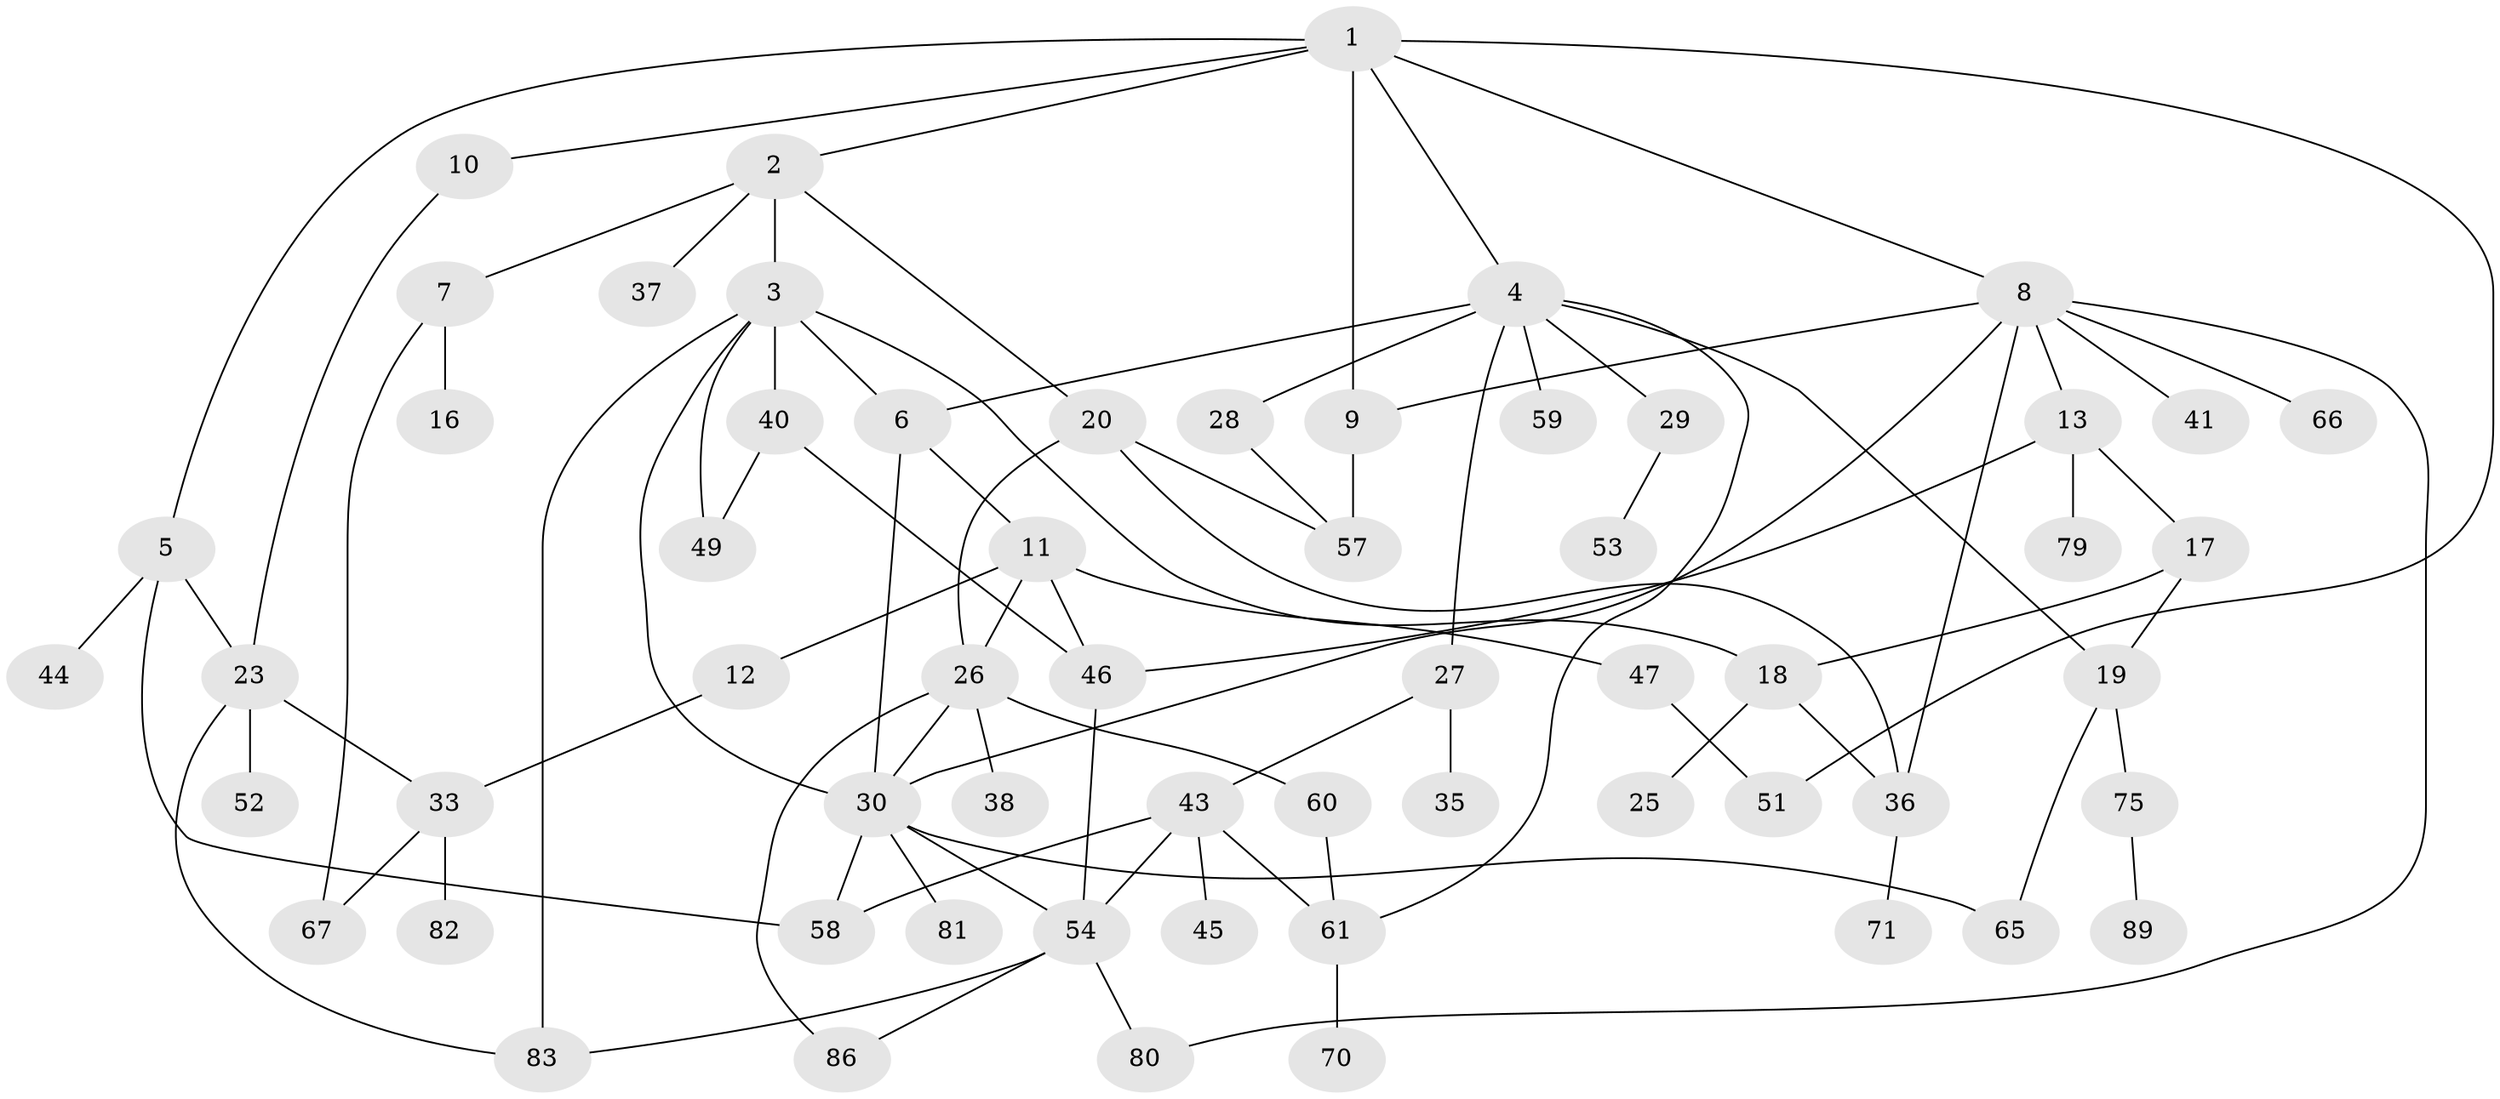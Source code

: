 // original degree distribution, {8: 0.02247191011235955, 6: 0.0449438202247191, 4: 0.14606741573033707, 5: 0.0449438202247191, 3: 0.20224719101123595, 2: 0.24719101123595505, 1: 0.29213483146067415}
// Generated by graph-tools (version 1.1) at 2025/41/03/06/25 10:41:30]
// undirected, 60 vertices, 89 edges
graph export_dot {
graph [start="1"]
  node [color=gray90,style=filled];
  1 [super="+56"];
  2 [super="+39"];
  3 [super="+15"];
  4 [super="+24"];
  5 [super="+73"];
  6 [super="+42"];
  7 [super="+14"];
  8 [super="+69"];
  9 [super="+72"];
  10 [super="+55"];
  11 [super="+34"];
  12;
  13;
  16 [super="+85"];
  17;
  18 [super="+87"];
  19 [super="+21"];
  20 [super="+22"];
  23;
  25 [super="+32"];
  26 [super="+76"];
  27 [super="+31"];
  28 [super="+48"];
  29;
  30 [super="+63"];
  33 [super="+62"];
  35;
  36 [super="+68"];
  37;
  38;
  40;
  41;
  43 [super="+84"];
  44;
  45;
  46 [super="+50"];
  47;
  49;
  51;
  52;
  53;
  54 [super="+77"];
  57 [super="+74"];
  58;
  59;
  60;
  61 [super="+64"];
  65;
  66;
  67;
  70;
  71;
  75 [super="+78"];
  79;
  80;
  81 [super="+88"];
  82;
  83;
  86;
  89;
  1 -- 2;
  1 -- 4;
  1 -- 5;
  1 -- 8;
  1 -- 10;
  1 -- 51;
  1 -- 9;
  2 -- 3;
  2 -- 7;
  2 -- 20;
  2 -- 37;
  3 -- 6;
  3 -- 40;
  3 -- 83;
  3 -- 49;
  3 -- 30;
  3 -- 18;
  4 -- 27;
  4 -- 19;
  4 -- 59;
  4 -- 28;
  4 -- 29;
  4 -- 6;
  4 -- 61;
  5 -- 44;
  5 -- 58;
  5 -- 23;
  6 -- 11;
  6 -- 30;
  7 -- 16;
  7 -- 67;
  8 -- 9;
  8 -- 13;
  8 -- 30;
  8 -- 41;
  8 -- 66;
  8 -- 80;
  8 -- 36;
  9 -- 57;
  10 -- 23;
  11 -- 12;
  11 -- 26;
  11 -- 47;
  11 -- 46;
  12 -- 33;
  13 -- 17;
  13 -- 46;
  13 -- 79;
  17 -- 18;
  17 -- 19;
  18 -- 25;
  18 -- 36;
  19 -- 65;
  19 -- 75;
  20 -- 26;
  20 -- 36;
  20 -- 57;
  23 -- 52;
  23 -- 83;
  23 -- 33;
  26 -- 38;
  26 -- 60;
  26 -- 86;
  26 -- 30;
  27 -- 43;
  27 -- 35;
  28 -- 57;
  29 -- 53;
  30 -- 54;
  30 -- 65;
  30 -- 81;
  30 -- 58;
  33 -- 67;
  33 -- 82;
  36 -- 71;
  40 -- 49;
  40 -- 46;
  43 -- 45;
  43 -- 61;
  43 -- 58;
  43 -- 54;
  46 -- 54;
  47 -- 51;
  54 -- 80;
  54 -- 83;
  54 -- 86;
  60 -- 61;
  61 -- 70;
  75 -- 89;
}
